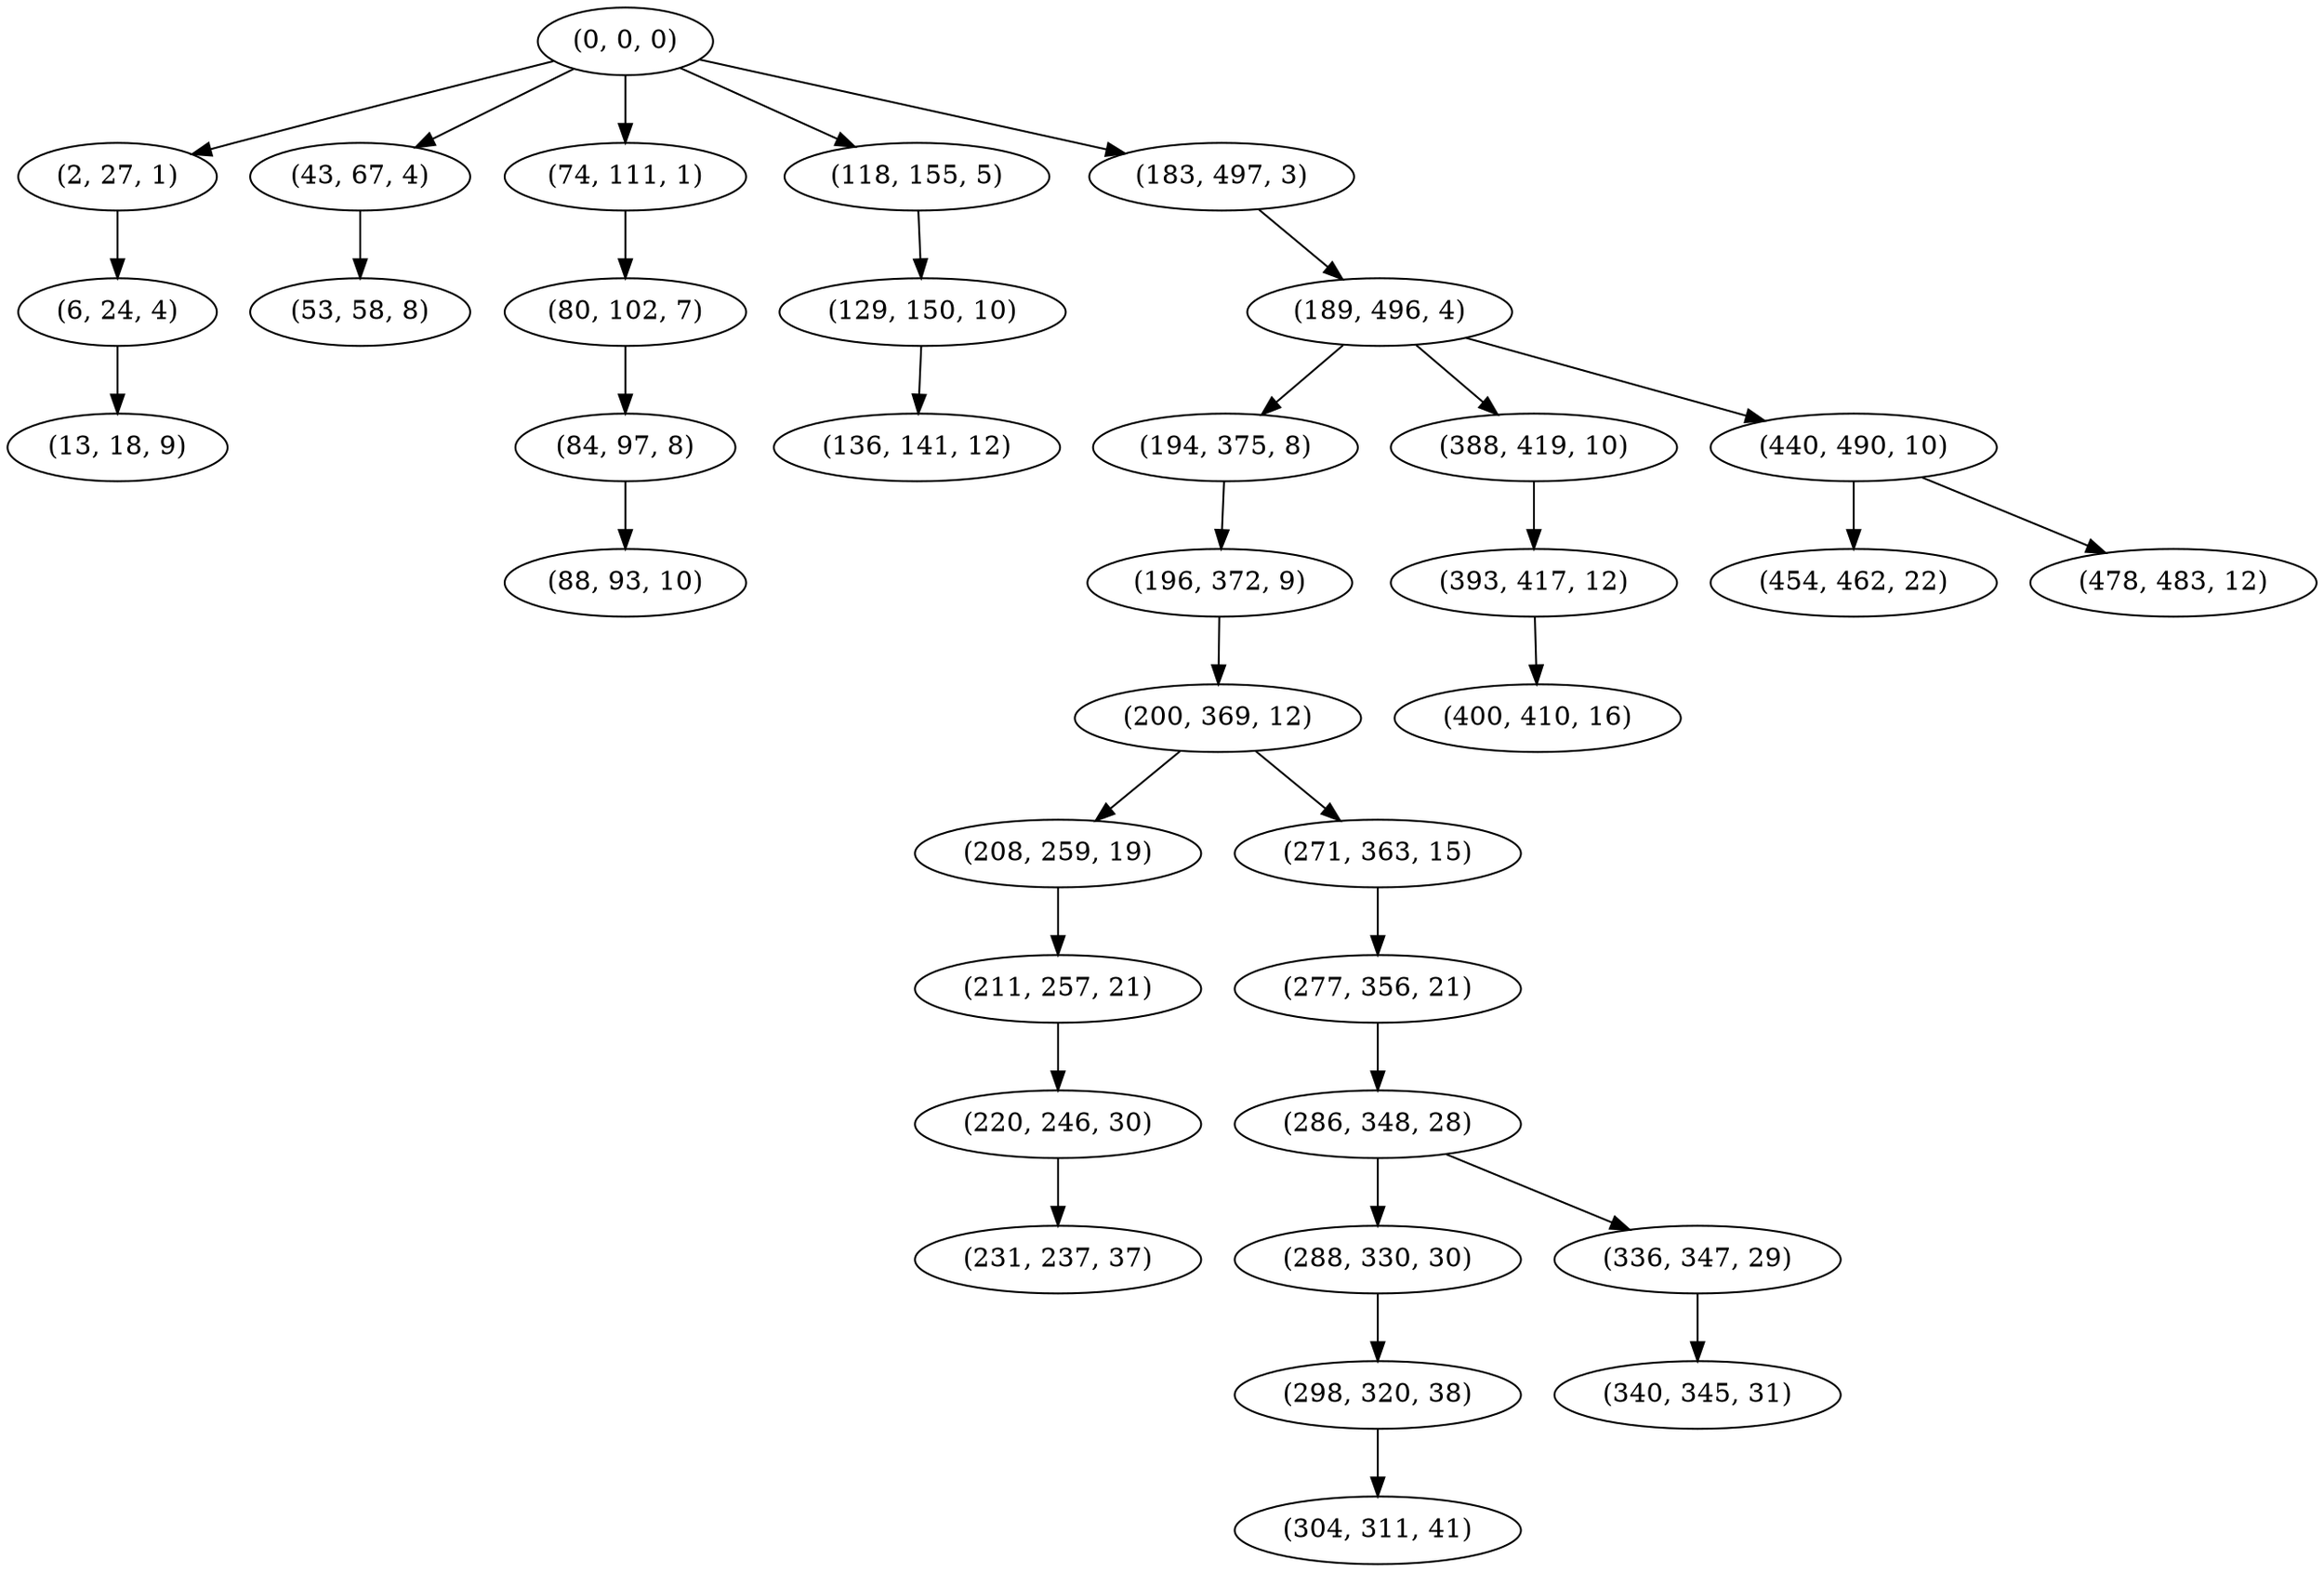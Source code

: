 digraph tree {
    "(0, 0, 0)";
    "(2, 27, 1)";
    "(6, 24, 4)";
    "(13, 18, 9)";
    "(43, 67, 4)";
    "(53, 58, 8)";
    "(74, 111, 1)";
    "(80, 102, 7)";
    "(84, 97, 8)";
    "(88, 93, 10)";
    "(118, 155, 5)";
    "(129, 150, 10)";
    "(136, 141, 12)";
    "(183, 497, 3)";
    "(189, 496, 4)";
    "(194, 375, 8)";
    "(196, 372, 9)";
    "(200, 369, 12)";
    "(208, 259, 19)";
    "(211, 257, 21)";
    "(220, 246, 30)";
    "(231, 237, 37)";
    "(271, 363, 15)";
    "(277, 356, 21)";
    "(286, 348, 28)";
    "(288, 330, 30)";
    "(298, 320, 38)";
    "(304, 311, 41)";
    "(336, 347, 29)";
    "(340, 345, 31)";
    "(388, 419, 10)";
    "(393, 417, 12)";
    "(400, 410, 16)";
    "(440, 490, 10)";
    "(454, 462, 22)";
    "(478, 483, 12)";
    "(0, 0, 0)" -> "(2, 27, 1)";
    "(0, 0, 0)" -> "(43, 67, 4)";
    "(0, 0, 0)" -> "(74, 111, 1)";
    "(0, 0, 0)" -> "(118, 155, 5)";
    "(0, 0, 0)" -> "(183, 497, 3)";
    "(2, 27, 1)" -> "(6, 24, 4)";
    "(6, 24, 4)" -> "(13, 18, 9)";
    "(43, 67, 4)" -> "(53, 58, 8)";
    "(74, 111, 1)" -> "(80, 102, 7)";
    "(80, 102, 7)" -> "(84, 97, 8)";
    "(84, 97, 8)" -> "(88, 93, 10)";
    "(118, 155, 5)" -> "(129, 150, 10)";
    "(129, 150, 10)" -> "(136, 141, 12)";
    "(183, 497, 3)" -> "(189, 496, 4)";
    "(189, 496, 4)" -> "(194, 375, 8)";
    "(189, 496, 4)" -> "(388, 419, 10)";
    "(189, 496, 4)" -> "(440, 490, 10)";
    "(194, 375, 8)" -> "(196, 372, 9)";
    "(196, 372, 9)" -> "(200, 369, 12)";
    "(200, 369, 12)" -> "(208, 259, 19)";
    "(200, 369, 12)" -> "(271, 363, 15)";
    "(208, 259, 19)" -> "(211, 257, 21)";
    "(211, 257, 21)" -> "(220, 246, 30)";
    "(220, 246, 30)" -> "(231, 237, 37)";
    "(271, 363, 15)" -> "(277, 356, 21)";
    "(277, 356, 21)" -> "(286, 348, 28)";
    "(286, 348, 28)" -> "(288, 330, 30)";
    "(286, 348, 28)" -> "(336, 347, 29)";
    "(288, 330, 30)" -> "(298, 320, 38)";
    "(298, 320, 38)" -> "(304, 311, 41)";
    "(336, 347, 29)" -> "(340, 345, 31)";
    "(388, 419, 10)" -> "(393, 417, 12)";
    "(393, 417, 12)" -> "(400, 410, 16)";
    "(440, 490, 10)" -> "(454, 462, 22)";
    "(440, 490, 10)" -> "(478, 483, 12)";
}
